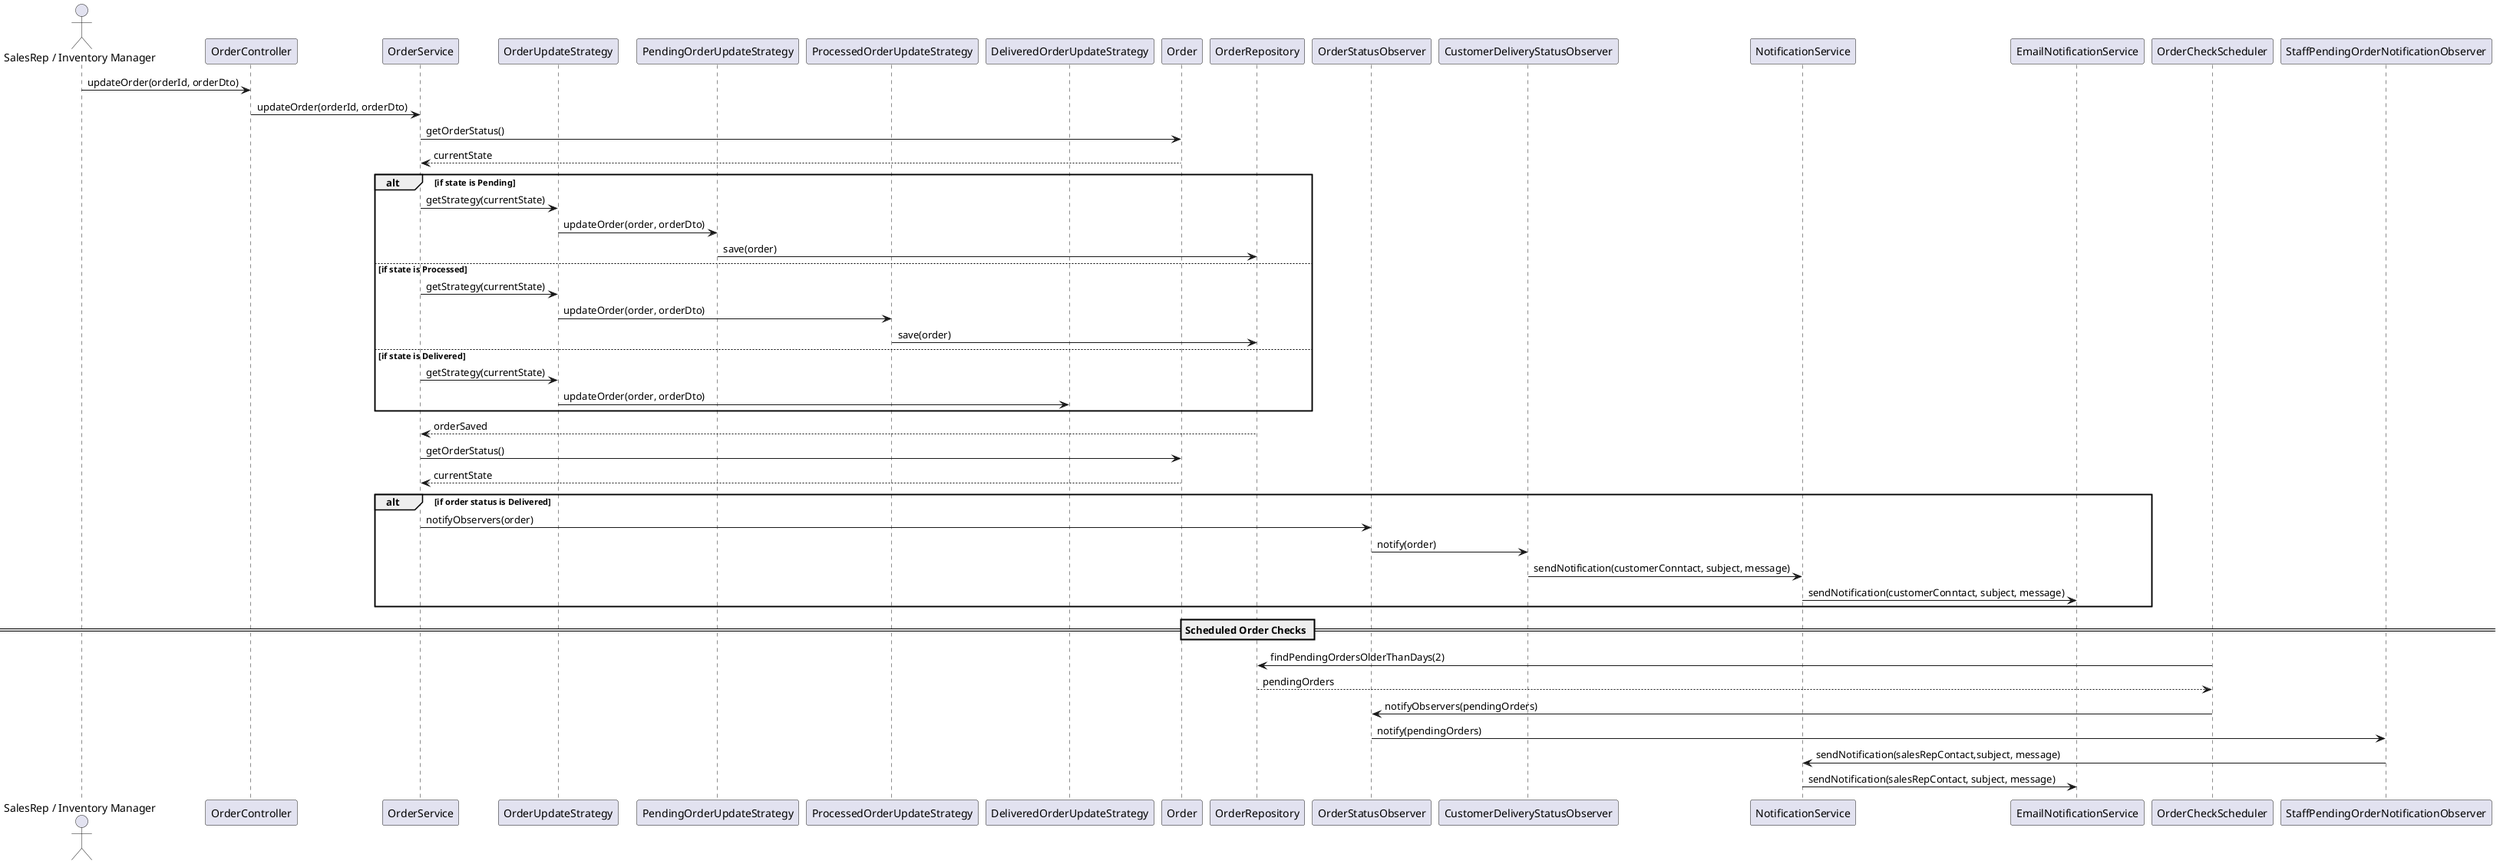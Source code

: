@startuml Order Update
actor User as "SalesRep / Inventory Manager"
participant "OrderController" as Controller
participant "OrderService" as ServiceInterface
participant "OrderUpdateStrategy" as StrategyInterface
participant "PendingOrderUpdateStrategy" as PendingStrategy
participant "ProcessedOrderUpdateStrategy" as ProcessedStrategy
participant "DeliveredOrderUpdateStrategy" as DeliveredStrategy
participant "Order" as OrderEntity
participant "OrderRepository" as Repo
participant "OrderStatusObserver" as ObserverInterface
participant "CustomerDeliveryStatusObserver" as DeliveryObserver
participant "NotificationService" as NotificationInterface
participant "EmailNotificationService" as Notification
participant "OrderCheckScheduler" as Scheduler
participant "StaffPendingOrderNotificationObserver" as PendingObserver

User -> Controller : updateOrder(orderId, orderDto)
Controller -> ServiceInterface : updateOrder(orderId, orderDto)
ServiceInterface -> OrderEntity : getOrderStatus()
OrderEntity --> ServiceInterface : currentState

alt if state is Pending
    ServiceInterface -> StrategyInterface : getStrategy(currentState)
    StrategyInterface -> PendingStrategy : updateOrder(order, orderDto)
    PendingStrategy -> Repo : save(order)
else if state is Processed
    ServiceInterface -> StrategyInterface : getStrategy(currentState)
    StrategyInterface -> ProcessedStrategy : updateOrder(order, orderDto)
    ProcessedStrategy -> Repo : save(order)
else if state is Delivered
    ServiceInterface -> StrategyInterface : getStrategy(currentState)
    StrategyInterface -> DeliveredStrategy : updateOrder(order, orderDto)
end

Repo --> ServiceInterface : orderSaved
ServiceInterface -> OrderEntity : getOrderStatus()
OrderEntity --> ServiceInterface : currentState

alt if order status is Delivered
    ServiceInterface -> ObserverInterface : notifyObservers(order)
    ObserverInterface -> DeliveryObserver : notify(order)
    DeliveryObserver -> NotificationInterface : sendNotification(customerConntact, subject, message)
    NotificationInterface -> Notification : sendNotification(customerConntact, subject, message)
end

== Scheduled Order Checks ==

Scheduler -> Repo : findPendingOrdersOlderThanDays(2)
Repo --> Scheduler : pendingOrders
Scheduler -> ObserverInterface : notifyObservers(pendingOrders)
ObserverInterface -> PendingObserver : notify(pendingOrders)
PendingObserver -> NotificationInterface : sendNotification(salesRepContact,subject, message)
NotificationInterface -> Notification : sendNotification(salesRepContact, subject, message)


@enduml
